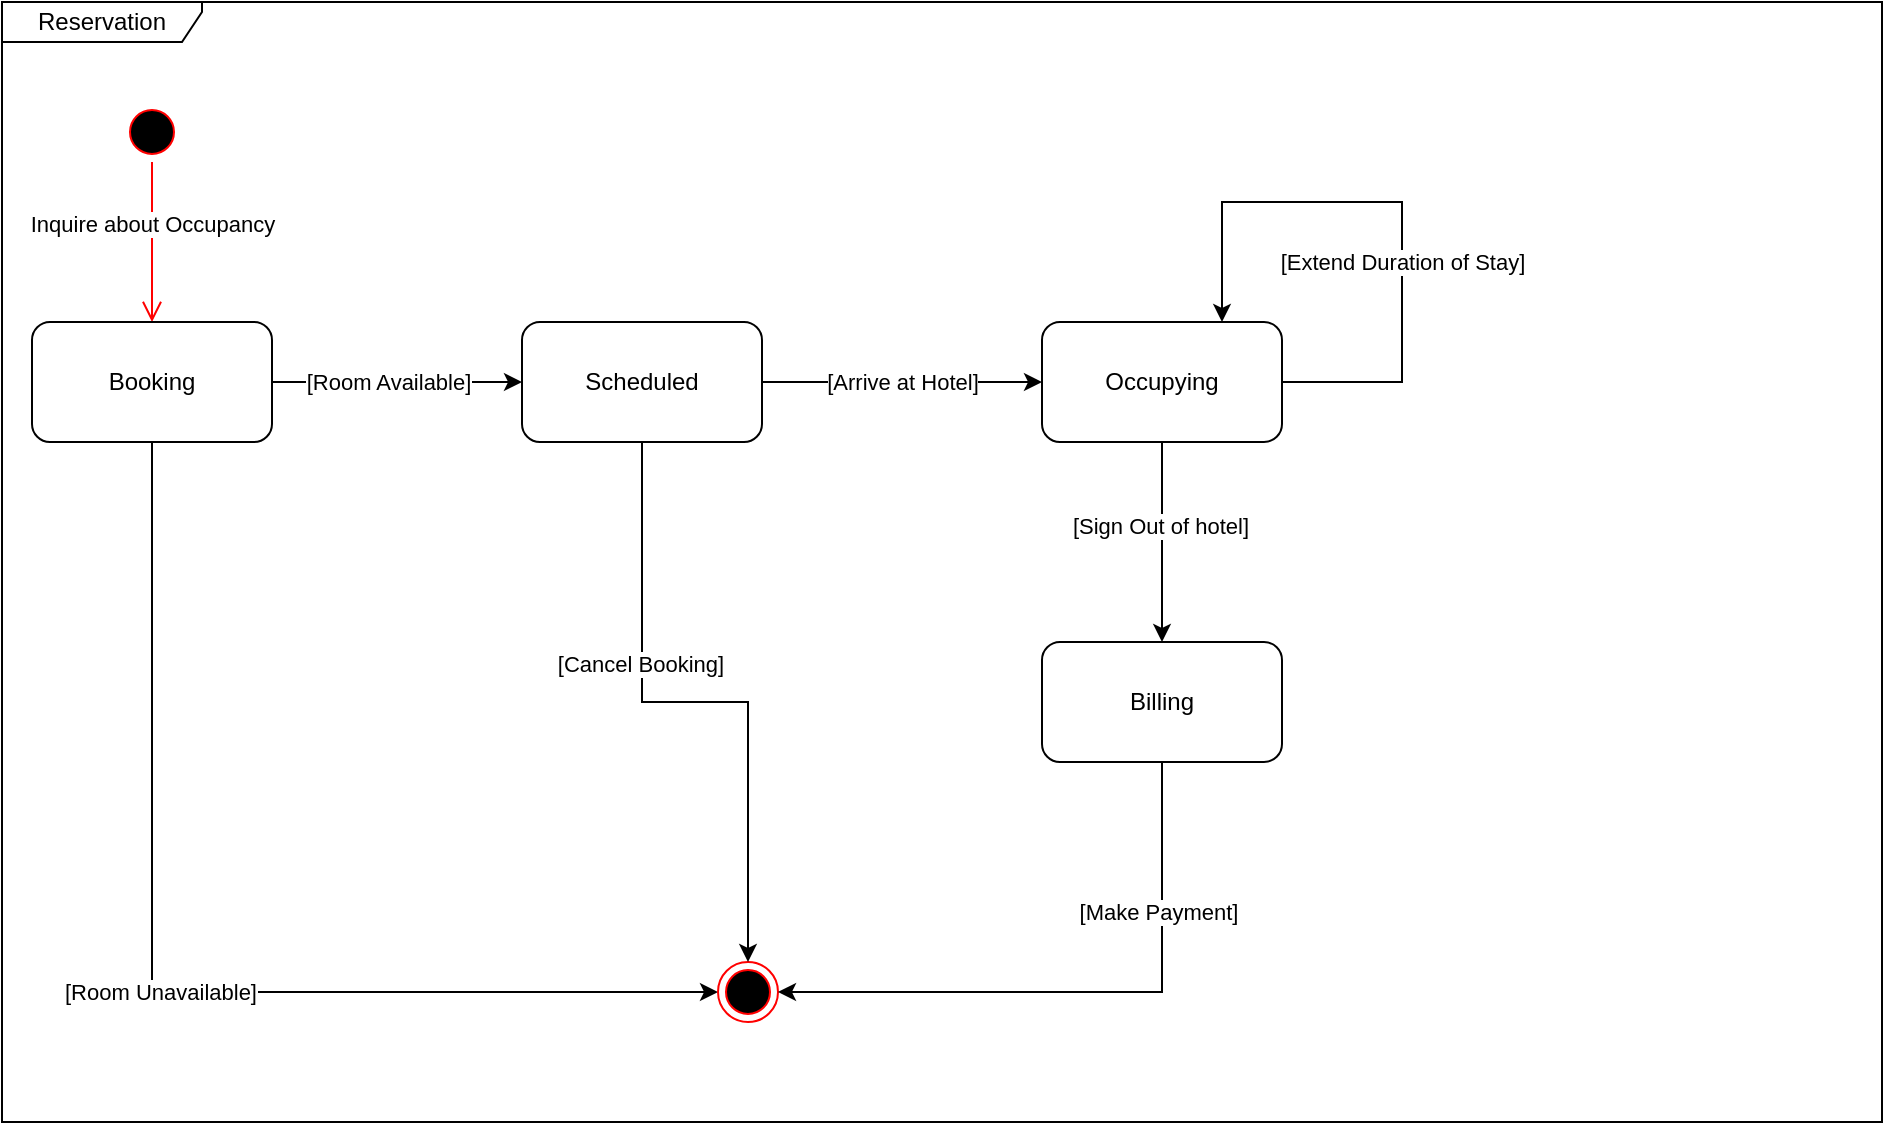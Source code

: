 <mxfile version="15.7.0" type="github">
  <diagram id="Npd62zTc91l9p_BbH5X5" name="Page-1">
    <mxGraphModel dx="1221" dy="644" grid="1" gridSize="10" guides="1" tooltips="1" connect="1" arrows="1" fold="1" page="1" pageScale="1" pageWidth="827" pageHeight="1169" math="0" shadow="0">
      <root>
        <mxCell id="0" />
        <mxCell id="1" parent="0" />
        <mxCell id="GulnhAo9liuhYGO9E0Ef-1" value="Reservation" style="shape=umlFrame;whiteSpace=wrap;html=1;width=100;height=20;" vertex="1" parent="1">
          <mxGeometry x="40" y="40" width="940" height="560" as="geometry" />
        </mxCell>
        <mxCell id="GulnhAo9liuhYGO9E0Ef-10" value="" style="ellipse;html=1;shape=startState;fillColor=#000000;strokeColor=#ff0000;" vertex="1" parent="1">
          <mxGeometry x="100" y="90" width="30" height="30" as="geometry" />
        </mxCell>
        <mxCell id="GulnhAo9liuhYGO9E0Ef-11" value="Inquire about Occupancy" style="edgeStyle=orthogonalEdgeStyle;html=1;verticalAlign=bottom;endArrow=open;endSize=8;strokeColor=#ff0000;rounded=0;exitX=0.5;exitY=1;exitDx=0;exitDy=0;" edge="1" source="GulnhAo9liuhYGO9E0Ef-10" parent="1" target="GulnhAo9liuhYGO9E0Ef-12">
          <mxGeometry relative="1" as="geometry">
            <mxPoint x="85" y="220" as="targetPoint" />
            <Array as="points">
              <mxPoint x="115" y="200" />
              <mxPoint x="115" y="200" />
            </Array>
          </mxGeometry>
        </mxCell>
        <mxCell id="GulnhAo9liuhYGO9E0Ef-15" value="" style="edgeStyle=orthogonalEdgeStyle;rounded=0;orthogonalLoop=1;jettySize=auto;html=1;" edge="1" parent="1" source="GulnhAo9liuhYGO9E0Ef-12" target="GulnhAo9liuhYGO9E0Ef-14">
          <mxGeometry relative="1" as="geometry" />
        </mxCell>
        <mxCell id="GulnhAo9liuhYGO9E0Ef-17" value="[Room Available]" style="edgeLabel;html=1;align=center;verticalAlign=middle;resizable=0;points=[];" vertex="1" connectable="0" parent="GulnhAo9liuhYGO9E0Ef-15">
          <mxGeometry x="-0.169" relative="1" as="geometry">
            <mxPoint x="6" as="offset" />
          </mxGeometry>
        </mxCell>
        <mxCell id="GulnhAo9liuhYGO9E0Ef-19" value="[Room Unavailable]" style="edgeStyle=orthogonalEdgeStyle;rounded=0;orthogonalLoop=1;jettySize=auto;html=1;exitX=0.5;exitY=1;exitDx=0;exitDy=0;entryX=0;entryY=0.5;entryDx=0;entryDy=0;" edge="1" parent="1" source="GulnhAo9liuhYGO9E0Ef-12" target="GulnhAo9liuhYGO9E0Ef-13">
          <mxGeometry relative="1" as="geometry">
            <mxPoint x="300" y="250" as="targetPoint" />
          </mxGeometry>
        </mxCell>
        <mxCell id="GulnhAo9liuhYGO9E0Ef-12" value="Booking" style="rounded=1;whiteSpace=wrap;html=1;" vertex="1" parent="1">
          <mxGeometry x="55" y="200" width="120" height="60" as="geometry" />
        </mxCell>
        <mxCell id="GulnhAo9liuhYGO9E0Ef-13" value="" style="ellipse;html=1;shape=endState;fillColor=#000000;strokeColor=#ff0000;" vertex="1" parent="1">
          <mxGeometry x="398" y="520" width="30" height="30" as="geometry" />
        </mxCell>
        <mxCell id="GulnhAo9liuhYGO9E0Ef-27" style="edgeStyle=orthogonalEdgeStyle;rounded=0;orthogonalLoop=1;jettySize=auto;html=1;exitX=0.5;exitY=1;exitDx=0;exitDy=0;entryX=0.5;entryY=0;entryDx=0;entryDy=0;" edge="1" parent="1" source="GulnhAo9liuhYGO9E0Ef-14" target="GulnhAo9liuhYGO9E0Ef-13">
          <mxGeometry relative="1" as="geometry">
            <mxPoint x="360" y="350.0" as="targetPoint" />
          </mxGeometry>
        </mxCell>
        <mxCell id="GulnhAo9liuhYGO9E0Ef-38" value="[Cancel Booking]" style="edgeLabel;html=1;align=center;verticalAlign=middle;resizable=0;points=[];" vertex="1" connectable="0" parent="GulnhAo9liuhYGO9E0Ef-27">
          <mxGeometry x="-0.29" y="-1" relative="1" as="geometry">
            <mxPoint as="offset" />
          </mxGeometry>
        </mxCell>
        <mxCell id="GulnhAo9liuhYGO9E0Ef-29" style="edgeStyle=orthogonalEdgeStyle;rounded=0;orthogonalLoop=1;jettySize=auto;html=1;exitX=1;exitY=0.5;exitDx=0;exitDy=0;" edge="1" parent="1" source="GulnhAo9liuhYGO9E0Ef-14" target="GulnhAo9liuhYGO9E0Ef-22">
          <mxGeometry relative="1" as="geometry" />
        </mxCell>
        <mxCell id="GulnhAo9liuhYGO9E0Ef-30" value="[Arrive at Hotel]" style="edgeLabel;html=1;align=center;verticalAlign=middle;resizable=0;points=[];" vertex="1" connectable="0" parent="GulnhAo9liuhYGO9E0Ef-29">
          <mxGeometry x="-0.359" y="-1" relative="1" as="geometry">
            <mxPoint x="25" y="-1" as="offset" />
          </mxGeometry>
        </mxCell>
        <mxCell id="GulnhAo9liuhYGO9E0Ef-14" value="Scheduled" style="whiteSpace=wrap;html=1;rounded=1;" vertex="1" parent="1">
          <mxGeometry x="300" y="200" width="120" height="60" as="geometry" />
        </mxCell>
        <mxCell id="GulnhAo9liuhYGO9E0Ef-25" style="edgeStyle=orthogonalEdgeStyle;rounded=0;orthogonalLoop=1;jettySize=auto;html=1;exitX=1;exitY=0.5;exitDx=0;exitDy=0;entryX=0.75;entryY=0;entryDx=0;entryDy=0;" edge="1" parent="1" source="GulnhAo9liuhYGO9E0Ef-22" target="GulnhAo9liuhYGO9E0Ef-22">
          <mxGeometry relative="1" as="geometry">
            <mxPoint x="850" y="230" as="targetPoint" />
            <Array as="points">
              <mxPoint x="740" y="230" />
              <mxPoint x="740" y="140" />
              <mxPoint x="650" y="140" />
            </Array>
          </mxGeometry>
        </mxCell>
        <mxCell id="GulnhAo9liuhYGO9E0Ef-31" value="[Extend Duration of Stay]" style="edgeLabel;html=1;align=center;verticalAlign=middle;resizable=0;points=[];" vertex="1" connectable="0" parent="GulnhAo9liuhYGO9E0Ef-25">
          <mxGeometry x="-0.201" relative="1" as="geometry">
            <mxPoint as="offset" />
          </mxGeometry>
        </mxCell>
        <mxCell id="GulnhAo9liuhYGO9E0Ef-34" style="edgeStyle=orthogonalEdgeStyle;rounded=0;orthogonalLoop=1;jettySize=auto;html=1;exitX=0.5;exitY=1;exitDx=0;exitDy=0;entryX=0.5;entryY=0;entryDx=0;entryDy=0;" edge="1" parent="1" source="GulnhAo9liuhYGO9E0Ef-22" target="GulnhAo9liuhYGO9E0Ef-33">
          <mxGeometry relative="1" as="geometry">
            <Array as="points">
              <mxPoint x="620" y="300" />
              <mxPoint x="620" y="300" />
            </Array>
          </mxGeometry>
        </mxCell>
        <mxCell id="GulnhAo9liuhYGO9E0Ef-36" value="[Sign Out of hotel]" style="edgeLabel;html=1;align=center;verticalAlign=middle;resizable=0;points=[];" vertex="1" connectable="0" parent="GulnhAo9liuhYGO9E0Ef-34">
          <mxGeometry x="-0.162" y="-1" relative="1" as="geometry">
            <mxPoint as="offset" />
          </mxGeometry>
        </mxCell>
        <mxCell id="GulnhAo9liuhYGO9E0Ef-22" value="Occupying" style="whiteSpace=wrap;html=1;rounded=1;" vertex="1" parent="1">
          <mxGeometry x="560" y="200" width="120" height="60" as="geometry" />
        </mxCell>
        <mxCell id="GulnhAo9liuhYGO9E0Ef-35" style="edgeStyle=orthogonalEdgeStyle;rounded=0;orthogonalLoop=1;jettySize=auto;html=1;exitX=0.5;exitY=1;exitDx=0;exitDy=0;entryX=1;entryY=0.5;entryDx=0;entryDy=0;" edge="1" parent="1" source="GulnhAo9liuhYGO9E0Ef-33" target="GulnhAo9liuhYGO9E0Ef-13">
          <mxGeometry relative="1" as="geometry" />
        </mxCell>
        <mxCell id="GulnhAo9liuhYGO9E0Ef-37" value="[Make Payment]" style="edgeLabel;html=1;align=center;verticalAlign=middle;resizable=0;points=[];" vertex="1" connectable="0" parent="GulnhAo9liuhYGO9E0Ef-35">
          <mxGeometry x="-0.51" y="-2" relative="1" as="geometry">
            <mxPoint as="offset" />
          </mxGeometry>
        </mxCell>
        <mxCell id="GulnhAo9liuhYGO9E0Ef-33" value="Billing" style="whiteSpace=wrap;html=1;rounded=1;" vertex="1" parent="1">
          <mxGeometry x="560" y="360" width="120" height="60" as="geometry" />
        </mxCell>
      </root>
    </mxGraphModel>
  </diagram>
</mxfile>
